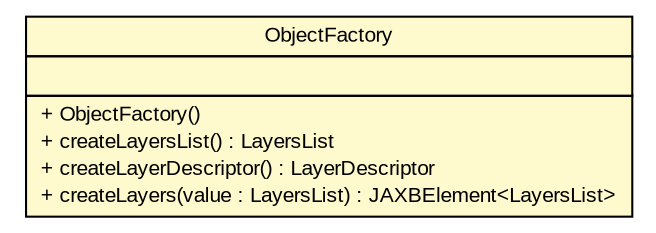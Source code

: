 #!/usr/local/bin/dot
#
# Class diagram 
# Generated by UMLGraph version R5_6 (http://www.umlgraph.org/)
#

digraph G {
	edge [fontname="arial",fontsize=10,labelfontname="arial",labelfontsize=10];
	node [fontname="arial",fontsize=10,shape=plaintext];
	nodesep=0.25;
	ranksep=0.5;
	// nl.mineleni.cbsviewer.util.xml.ObjectFactory
	c1428 [label=<<table title="nl.mineleni.cbsviewer.util.xml.ObjectFactory" border="0" cellborder="1" cellspacing="0" cellpadding="2" port="p" bgcolor="lemonChiffon" href="./ObjectFactory.html">
		<tr><td><table border="0" cellspacing="0" cellpadding="1">
<tr><td align="center" balign="center"> ObjectFactory </td></tr>
		</table></td></tr>
		<tr><td><table border="0" cellspacing="0" cellpadding="1">
<tr><td align="left" balign="left">  </td></tr>
		</table></td></tr>
		<tr><td><table border="0" cellspacing="0" cellpadding="1">
<tr><td align="left" balign="left"> + ObjectFactory() </td></tr>
<tr><td align="left" balign="left"> + createLayersList() : LayersList </td></tr>
<tr><td align="left" balign="left"> + createLayerDescriptor() : LayerDescriptor </td></tr>
<tr><td align="left" balign="left"> + createLayers(value : LayersList) : JAXBElement&lt;LayersList&gt; </td></tr>
		</table></td></tr>
		</table>>, URL="./ObjectFactory.html", fontname="arial", fontcolor="black", fontsize=10.0];
}

